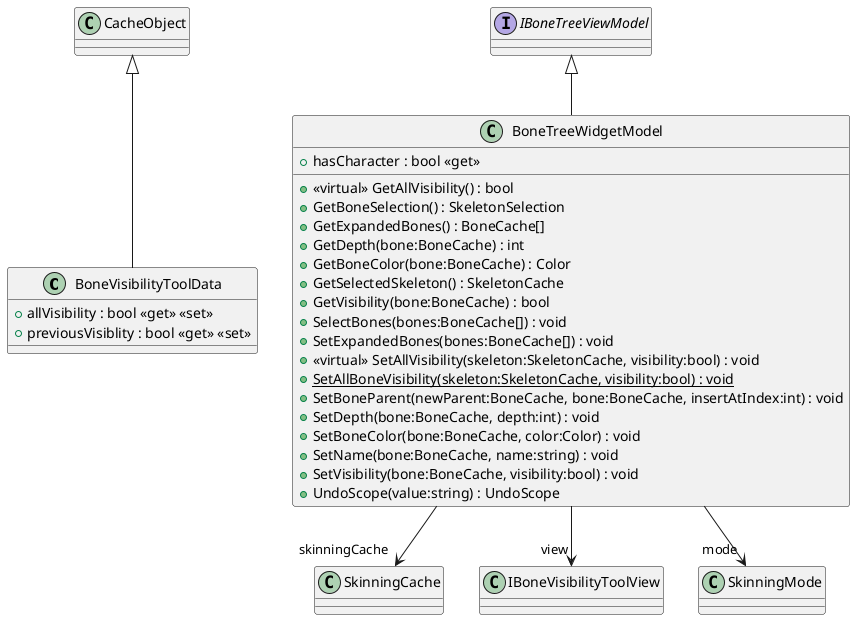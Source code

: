 @startuml
class BoneVisibilityToolData {
    + allVisibility : bool <<get>> <<set>>
    + previousVisiblity : bool <<get>> <<set>>
}
class BoneTreeWidgetModel {
    + <<virtual>> GetAllVisibility() : bool
    + GetBoneSelection() : SkeletonSelection
    + GetExpandedBones() : BoneCache[]
    + GetDepth(bone:BoneCache) : int
    + GetBoneColor(bone:BoneCache) : Color
    + GetSelectedSkeleton() : SkeletonCache
    + GetVisibility(bone:BoneCache) : bool
    + SelectBones(bones:BoneCache[]) : void
    + SetExpandedBones(bones:BoneCache[]) : void
    + <<virtual>> SetAllVisibility(skeleton:SkeletonCache, visibility:bool) : void
    + {static} SetAllBoneVisibility(skeleton:SkeletonCache, visibility:bool) : void
    + SetBoneParent(newParent:BoneCache, bone:BoneCache, insertAtIndex:int) : void
    + SetDepth(bone:BoneCache, depth:int) : void
    + SetBoneColor(bone:BoneCache, color:Color) : void
    + SetName(bone:BoneCache, name:string) : void
    + SetVisibility(bone:BoneCache, visibility:bool) : void
    + UndoScope(value:string) : UndoScope
    + hasCharacter : bool <<get>>
}
interface IBoneTreeViewModel {
}
CacheObject <|-- BoneVisibilityToolData
IBoneTreeViewModel <|-- BoneTreeWidgetModel
BoneTreeWidgetModel --> "skinningCache" SkinningCache
BoneTreeWidgetModel --> "view" IBoneVisibilityToolView
BoneTreeWidgetModel --> "mode" SkinningMode
@enduml
